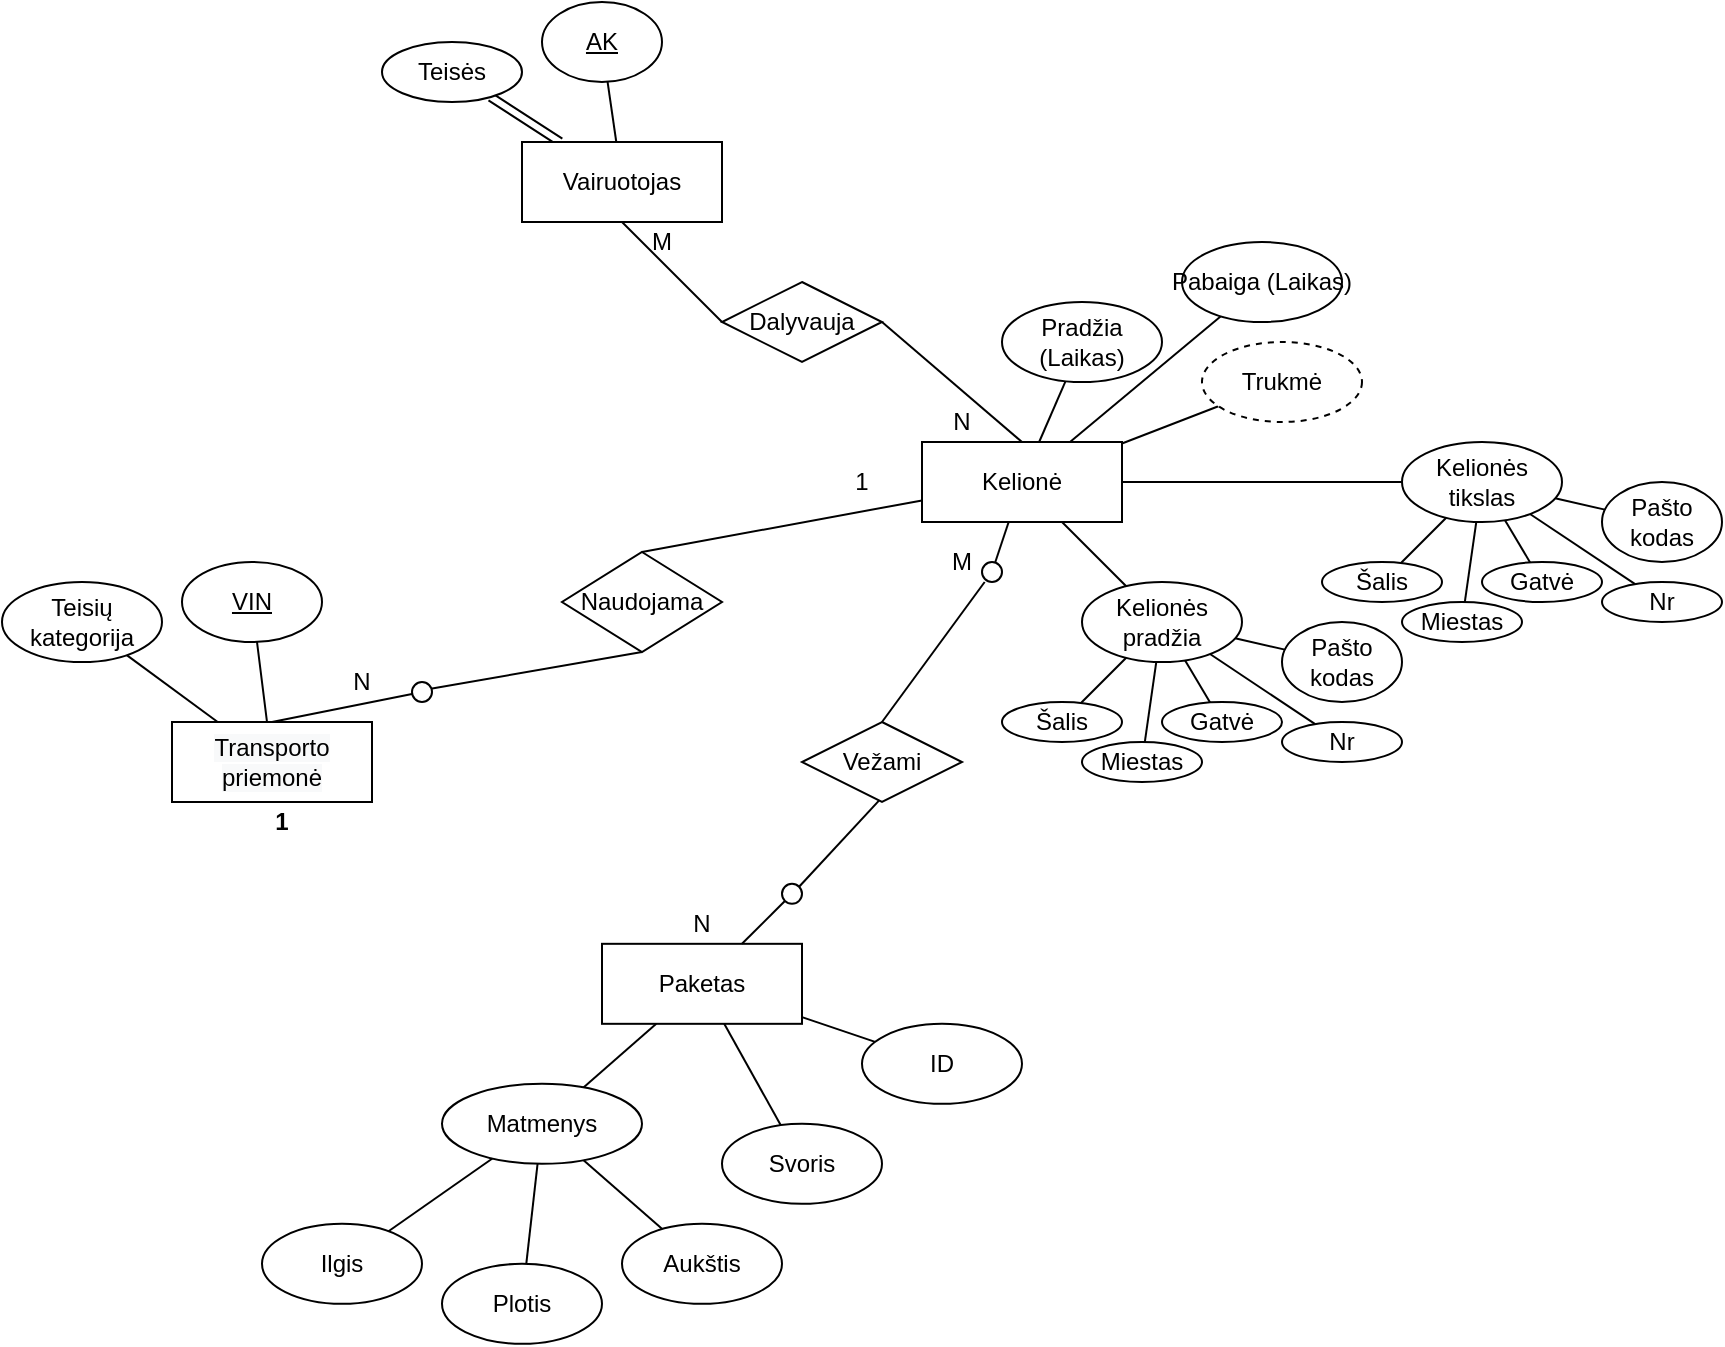 <mxfile version="20.6.0" type="github" pages="2">
  <diagram id="R2lEEEUBdFMjLlhIrx00" name="Page-1">
    <mxGraphModel dx="777" dy="520" grid="1" gridSize="10" guides="1" tooltips="1" connect="1" arrows="1" fold="1" page="1" pageScale="1" pageWidth="1200" pageHeight="1920" math="0" shadow="0" extFonts="Permanent Marker^https://fonts.googleapis.com/css?family=Permanent+Marker">
      <root>
        <mxCell id="0" />
        <mxCell id="1" parent="0" />
        <mxCell id="aPQzMLmyDvj-dfu6Mmme-4" style="shape=link;rounded=0;orthogonalLoop=1;jettySize=auto;html=1;verticalAlign=middle;fontSize=4;strokeWidth=1;" edge="1" parent="1" source="aPQzMLmyDvj-dfu6Mmme-2" target="aPQzMLmyDvj-dfu6Mmme-3">
          <mxGeometry relative="1" as="geometry">
            <mxPoint x="400" y="410" as="targetPoint" />
          </mxGeometry>
        </mxCell>
        <mxCell id="aPQzMLmyDvj-dfu6Mmme-2" value="Vairuotojas" style="rounded=0;whiteSpace=wrap;html=1;" vertex="1" parent="1">
          <mxGeometry x="430" y="450" width="100" height="40" as="geometry" />
        </mxCell>
        <mxCell id="aPQzMLmyDvj-dfu6Mmme-3" value="Teisės" style="ellipse;whiteSpace=wrap;html=1;" vertex="1" parent="1">
          <mxGeometry x="360" y="400" width="70" height="30" as="geometry" />
        </mxCell>
        <mxCell id="aPQzMLmyDvj-dfu6Mmme-5" value="Kelionė&lt;br&gt;" style="rounded=0;whiteSpace=wrap;html=1;" vertex="1" parent="1">
          <mxGeometry x="630" y="600" width="100" height="40" as="geometry" />
        </mxCell>
        <mxCell id="aPQzMLmyDvj-dfu6Mmme-9" value="N" style="shape=partialRectangle;whiteSpace=wrap;html=1;top=0;bottom=0;fillColor=none;strokeColor=none;sketch=0;noLabel=0;portConstraint=none;snapToPoint=0;" vertex="1" parent="1">
          <mxGeometry x="640" y="580" width="20" height="20" as="geometry" />
        </mxCell>
        <mxCell id="aPQzMLmyDvj-dfu6Mmme-10" value="M" style="shape=partialRectangle;whiteSpace=wrap;html=1;top=0;bottom=0;fillColor=none;strokeColor=none;sketch=0;noLabel=0;portConstraint=none;snapToPoint=0;" vertex="1" parent="1">
          <mxGeometry x="490" y="490" width="20" height="20" as="geometry" />
        </mxCell>
        <mxCell id="aPQzMLmyDvj-dfu6Mmme-14" value="" style="endArrow=none;html=1;rounded=0;exitX=0.5;exitY=0;exitDx=0;exitDy=0;startArrow=none;" edge="1" parent="1" source="aPQzMLmyDvj-dfu6Mmme-30" target="aPQzMLmyDvj-dfu6Mmme-5">
          <mxGeometry width="50" height="50" relative="1" as="geometry">
            <mxPoint x="400" y="710" as="sourcePoint" />
            <mxPoint x="495" y="730" as="targetPoint" />
          </mxGeometry>
        </mxCell>
        <mxCell id="aPQzMLmyDvj-dfu6Mmme-15" value="&lt;span style=&quot;caret-color: rgb(0, 0, 0); color: rgb(0, 0, 0); font-family: Helvetica; font-size: 12px; font-style: normal; font-variant-caps: normal; font-weight: 400; letter-spacing: normal; text-align: center; text-indent: 0px; text-transform: none; word-spacing: 0px; -webkit-text-stroke-width: 0px; background-color: rgb(248, 249, 250); text-decoration: none; float: none; display: inline !important;&quot;&gt;Transporto&lt;/span&gt;&lt;br style=&quot;caret-color: rgb(0, 0, 0); color: rgb(0, 0, 0); font-family: Helvetica; font-size: 12px; font-style: normal; font-variant-caps: normal; font-weight: 400; letter-spacing: normal; text-align: center; text-indent: 0px; text-transform: none; word-spacing: 0px; -webkit-text-stroke-width: 0px; text-decoration: none;&quot;&gt;&lt;span style=&quot;caret-color: rgb(0, 0, 0); color: rgb(0, 0, 0); font-family: Helvetica; font-size: 12px; font-style: normal; font-variant-caps: normal; font-weight: 400; letter-spacing: normal; text-align: center; text-indent: 0px; text-transform: none; word-spacing: 0px; -webkit-text-stroke-width: 0px; background-color: rgb(248, 249, 250); text-decoration: none; float: none; display: inline !important;&quot;&gt;priemonė&lt;/span&gt;" style="rounded=0;whiteSpace=wrap;html=1;" vertex="1" parent="1">
          <mxGeometry x="255" y="740" width="100" height="40" as="geometry" />
        </mxCell>
        <mxCell id="aPQzMLmyDvj-dfu6Mmme-16" value="Paketas" style="rounded=0;whiteSpace=wrap;html=1;" vertex="1" parent="1">
          <mxGeometry x="470" y="850.91" width="100" height="40" as="geometry" />
        </mxCell>
        <mxCell id="aPQzMLmyDvj-dfu6Mmme-17" value="" style="endArrow=none;html=1;rounded=0;exitX=0.5;exitY=0;exitDx=0;exitDy=0;startArrow=none;" edge="1" parent="1" source="aPQzMLmyDvj-dfu6Mmme-32" target="GtAVKq-N2oma9z9GZEcu-8">
          <mxGeometry width="50" height="50" relative="1" as="geometry">
            <mxPoint x="190" y="880" as="sourcePoint" />
            <mxPoint x="440" y="790" as="targetPoint" />
          </mxGeometry>
        </mxCell>
        <mxCell id="aPQzMLmyDvj-dfu6Mmme-18" value="N" style="shape=partialRectangle;whiteSpace=wrap;html=1;top=0;bottom=0;fillColor=none;strokeColor=none;sketch=0;noLabel=0;portConstraint=none;snapToPoint=0;" vertex="1" parent="1">
          <mxGeometry x="340" y="710" width="20" height="20" as="geometry" />
        </mxCell>
        <mxCell id="aPQzMLmyDvj-dfu6Mmme-19" value="1" style="shape=partialRectangle;whiteSpace=wrap;html=1;top=0;bottom=0;fillColor=none;strokeColor=none;sketch=0;noLabel=0;portConstraint=none;snapToPoint=0;" vertex="1" parent="1">
          <mxGeometry x="590" y="610" width="20" height="20" as="geometry" />
        </mxCell>
        <mxCell id="aPQzMLmyDvj-dfu6Mmme-20" value="1" style="shape=partialRectangle;whiteSpace=wrap;html=1;top=0;bottom=0;fillColor=none;strokeColor=none;sketch=0;noLabel=0;portConstraint=none;snapToPoint=0;fontStyle=1" vertex="1" parent="1">
          <mxGeometry x="300" y="780" width="20" height="20" as="geometry" />
        </mxCell>
        <mxCell id="aPQzMLmyDvj-dfu6Mmme-21" value="N" style="shape=partialRectangle;whiteSpace=wrap;html=1;top=0;bottom=0;fillColor=none;strokeColor=none;sketch=0;noLabel=0;portConstraint=none;snapToPoint=0;" vertex="1" parent="1">
          <mxGeometry x="510" y="830.91" width="20" height="20" as="geometry" />
        </mxCell>
        <mxCell id="aPQzMLmyDvj-dfu6Mmme-26" value="" style="edgeStyle=none;rounded=0;orthogonalLoop=1;jettySize=auto;html=1;strokeWidth=1;fontFamily=Helvetica;fontSize=4;endArrow=none;endFill=0;entryX=0.5;entryY=1;entryDx=0;entryDy=0;exitX=0;exitY=0.5;exitDx=0;exitDy=0;" edge="1" parent="1" source="aPQzMLmyDvj-dfu6Mmme-22" target="aPQzMLmyDvj-dfu6Mmme-2">
          <mxGeometry relative="1" as="geometry">
            <mxPoint x="500" y="520" as="targetPoint" />
          </mxGeometry>
        </mxCell>
        <mxCell id="aPQzMLmyDvj-dfu6Mmme-22" value="&lt;font style=&quot;font-size: 12px;&quot;&gt;Dalyvauja&lt;br&gt;&lt;/font&gt;" style="rhombus;whiteSpace=wrap;html=1;sketch=0;fontFamily=Helvetica;fontSize=4;" vertex="1" parent="1">
          <mxGeometry x="530" y="520" width="80" height="40" as="geometry" />
        </mxCell>
        <mxCell id="aPQzMLmyDvj-dfu6Mmme-29" value="" style="edgeStyle=none;rounded=0;orthogonalLoop=1;jettySize=auto;html=1;strokeWidth=1;fontFamily=Helvetica;fontSize=4;endArrow=none;endFill=0;entryX=1;entryY=0.5;entryDx=0;entryDy=0;exitX=0.5;exitY=0;exitDx=0;exitDy=0;" edge="1" parent="1" source="aPQzMLmyDvj-dfu6Mmme-5" target="aPQzMLmyDvj-dfu6Mmme-22">
          <mxGeometry relative="1" as="geometry">
            <mxPoint x="610" y="600" as="sourcePoint" />
            <mxPoint x="570" y="540" as="targetPoint" />
          </mxGeometry>
        </mxCell>
        <mxCell id="aPQzMLmyDvj-dfu6Mmme-30" value="Naudojama" style="rhombus;whiteSpace=wrap;html=1;sketch=0;fontFamily=Helvetica;fontSize=12;" vertex="1" parent="1">
          <mxGeometry x="450" y="655" width="80" height="50" as="geometry" />
        </mxCell>
        <mxCell id="aPQzMLmyDvj-dfu6Mmme-31" value="" style="endArrow=none;html=1;rounded=0;entryX=0.5;entryY=1;entryDx=0;entryDy=0;startArrow=none;exitX=0;exitY=0.5;exitDx=0;exitDy=0;exitPerimeter=0;" edge="1" parent="1" source="GtAVKq-N2oma9z9GZEcu-17" target="aPQzMLmyDvj-dfu6Mmme-30">
          <mxGeometry width="50" height="50" relative="1" as="geometry">
            <mxPoint x="410" y="720" as="sourcePoint" />
            <mxPoint x="680" y="640" as="targetPoint" />
          </mxGeometry>
        </mxCell>
        <mxCell id="aPQzMLmyDvj-dfu6Mmme-32" value="Vežami" style="rhombus;whiteSpace=wrap;html=1;sketch=0;fontFamily=Helvetica;fontSize=12;" vertex="1" parent="1">
          <mxGeometry x="570" y="740" width="80" height="40" as="geometry" />
        </mxCell>
        <mxCell id="aPQzMLmyDvj-dfu6Mmme-39" style="edgeStyle=none;rounded=0;orthogonalLoop=1;jettySize=auto;html=1;strokeWidth=1;fontFamily=Helvetica;fontSize=12;endArrow=none;endFill=0;" edge="1" parent="1" source="aPQzMLmyDvj-dfu6Mmme-38" target="aPQzMLmyDvj-dfu6Mmme-16">
          <mxGeometry relative="1" as="geometry" />
        </mxCell>
        <mxCell id="aPQzMLmyDvj-dfu6Mmme-38" value="Matmenys" style="ellipse;whiteSpace=wrap;html=1;sketch=0;fontFamily=Helvetica;fontSize=12;" vertex="1" parent="1">
          <mxGeometry x="390" y="920.91" width="100" height="40" as="geometry" />
        </mxCell>
        <mxCell id="aPQzMLmyDvj-dfu6Mmme-41" style="edgeStyle=none;rounded=0;orthogonalLoop=1;jettySize=auto;html=1;strokeWidth=1;fontFamily=Helvetica;fontSize=12;endArrow=none;endFill=0;" edge="1" parent="1" source="aPQzMLmyDvj-dfu6Mmme-40" target="aPQzMLmyDvj-dfu6Mmme-38">
          <mxGeometry relative="1" as="geometry" />
        </mxCell>
        <mxCell id="aPQzMLmyDvj-dfu6Mmme-40" value="Ilgis" style="ellipse;whiteSpace=wrap;html=1;sketch=0;fontFamily=Helvetica;fontSize=12;" vertex="1" parent="1">
          <mxGeometry x="300" y="990.91" width="80" height="40" as="geometry" />
        </mxCell>
        <mxCell id="aPQzMLmyDvj-dfu6Mmme-43" style="edgeStyle=none;rounded=0;orthogonalLoop=1;jettySize=auto;html=1;strokeWidth=1;fontFamily=Helvetica;fontSize=12;endArrow=none;endFill=0;" edge="1" parent="1" source="aPQzMLmyDvj-dfu6Mmme-42" target="aPQzMLmyDvj-dfu6Mmme-38">
          <mxGeometry relative="1" as="geometry" />
        </mxCell>
        <mxCell id="aPQzMLmyDvj-dfu6Mmme-42" value="Plotis" style="ellipse;whiteSpace=wrap;html=1;sketch=0;fontFamily=Helvetica;fontSize=12;" vertex="1" parent="1">
          <mxGeometry x="390" y="1010.91" width="80" height="40" as="geometry" />
        </mxCell>
        <mxCell id="aPQzMLmyDvj-dfu6Mmme-45" style="edgeStyle=none;rounded=0;orthogonalLoop=1;jettySize=auto;html=1;strokeWidth=1;fontFamily=Helvetica;fontSize=12;endArrow=none;endFill=0;" edge="1" parent="1" source="aPQzMLmyDvj-dfu6Mmme-44" target="aPQzMLmyDvj-dfu6Mmme-38">
          <mxGeometry relative="1" as="geometry" />
        </mxCell>
        <mxCell id="aPQzMLmyDvj-dfu6Mmme-44" value="Aukštis" style="ellipse;whiteSpace=wrap;html=1;sketch=0;fontFamily=Helvetica;fontSize=12;" vertex="1" parent="1">
          <mxGeometry x="480" y="990.91" width="80" height="40" as="geometry" />
        </mxCell>
        <mxCell id="aPQzMLmyDvj-dfu6Mmme-47" style="edgeStyle=none;rounded=0;orthogonalLoop=1;jettySize=auto;html=1;strokeWidth=1;fontFamily=Helvetica;fontSize=12;endArrow=none;endFill=0;" edge="1" parent="1" source="aPQzMLmyDvj-dfu6Mmme-46" target="aPQzMLmyDvj-dfu6Mmme-16">
          <mxGeometry relative="1" as="geometry" />
        </mxCell>
        <mxCell id="aPQzMLmyDvj-dfu6Mmme-46" value="Svoris&lt;br&gt;" style="ellipse;whiteSpace=wrap;html=1;sketch=0;fontFamily=Helvetica;fontSize=12;" vertex="1" parent="1">
          <mxGeometry x="530" y="940.91" width="80" height="40" as="geometry" />
        </mxCell>
        <mxCell id="aPQzMLmyDvj-dfu6Mmme-50" style="edgeStyle=none;rounded=0;orthogonalLoop=1;jettySize=auto;html=1;strokeWidth=1;fontFamily=Helvetica;fontSize=12;endArrow=none;endFill=0;" edge="1" parent="1" source="aPQzMLmyDvj-dfu6Mmme-49" target="aPQzMLmyDvj-dfu6Mmme-2">
          <mxGeometry relative="1" as="geometry" />
        </mxCell>
        <mxCell id="aPQzMLmyDvj-dfu6Mmme-49" value="&lt;u&gt;AK&lt;/u&gt;" style="ellipse;whiteSpace=wrap;html=1;sketch=0;fontFamily=Helvetica;fontSize=12;" vertex="1" parent="1">
          <mxGeometry x="440" y="380" width="60" height="40" as="geometry" />
        </mxCell>
        <mxCell id="aPQzMLmyDvj-dfu6Mmme-52" style="edgeStyle=none;rounded=0;orthogonalLoop=1;jettySize=auto;html=1;strokeWidth=1;fontFamily=Helvetica;fontSize=12;endArrow=none;endFill=0;" edge="1" parent="1" source="aPQzMLmyDvj-dfu6Mmme-51" target="aPQzMLmyDvj-dfu6Mmme-5">
          <mxGeometry relative="1" as="geometry">
            <mxPoint x="708.75" y="560" as="targetPoint" />
          </mxGeometry>
        </mxCell>
        <mxCell id="aPQzMLmyDvj-dfu6Mmme-51" value="Pradžia (Laikas)" style="ellipse;whiteSpace=wrap;html=1;sketch=0;fontFamily=Helvetica;fontSize=12;" vertex="1" parent="1">
          <mxGeometry x="670" y="530" width="80" height="40" as="geometry" />
        </mxCell>
        <mxCell id="JLjMeHdoQYDmSA8X0EKQ-1" style="edgeStyle=none;rounded=0;orthogonalLoop=1;jettySize=auto;html=1;strokeWidth=1;fontFamily=Helvetica;fontSize=12;fontColor=default;endArrow=none;endFill=0;startSize=26;" edge="1" parent="1" source="aPQzMLmyDvj-dfu6Mmme-53" target="aPQzMLmyDvj-dfu6Mmme-5">
          <mxGeometry relative="1" as="geometry" />
        </mxCell>
        <mxCell id="aPQzMLmyDvj-dfu6Mmme-53" value="Pabaiga&amp;nbsp;(Laikas)" style="ellipse;whiteSpace=wrap;html=1;sketch=0;fontFamily=Helvetica;fontSize=12;" vertex="1" parent="1">
          <mxGeometry x="760" y="500" width="80" height="40" as="geometry" />
        </mxCell>
        <mxCell id="JLjMeHdoQYDmSA8X0EKQ-2" value="" style="edgeStyle=none;rounded=0;orthogonalLoop=1;jettySize=auto;html=1;strokeWidth=1;fontFamily=Helvetica;fontSize=12;fontColor=default;endArrow=none;endFill=0;startSize=26;" edge="1" parent="1" source="aPQzMLmyDvj-dfu6Mmme-55" target="aPQzMLmyDvj-dfu6Mmme-5">
          <mxGeometry relative="1" as="geometry" />
        </mxCell>
        <mxCell id="aPQzMLmyDvj-dfu6Mmme-55" value="Trukmė" style="ellipse;whiteSpace=wrap;html=1;sketch=0;fontFamily=Helvetica;fontSize=12;dashed=1;" vertex="1" parent="1">
          <mxGeometry x="770" y="550" width="80" height="40" as="geometry" />
        </mxCell>
        <mxCell id="aPQzMLmyDvj-dfu6Mmme-58" style="edgeStyle=none;rounded=0;orthogonalLoop=1;jettySize=auto;html=1;strokeWidth=1;fontFamily=Helvetica;fontSize=12;endArrow=none;endFill=0;" edge="1" parent="1" source="aPQzMLmyDvj-dfu6Mmme-59" target="aPQzMLmyDvj-dfu6Mmme-5">
          <mxGeometry relative="1" as="geometry">
            <mxPoint x="710" y="733.33" as="targetPoint" />
          </mxGeometry>
        </mxCell>
        <mxCell id="aPQzMLmyDvj-dfu6Mmme-59" value="Kelionės tikslas" style="ellipse;whiteSpace=wrap;html=1;sketch=0;fontFamily=Helvetica;fontSize=12;" vertex="1" parent="1">
          <mxGeometry x="870" y="600" width="80" height="40" as="geometry" />
        </mxCell>
        <mxCell id="aPQzMLmyDvj-dfu6Mmme-63" style="edgeStyle=none;rounded=0;orthogonalLoop=1;jettySize=auto;html=1;strokeWidth=1;fontFamily=Helvetica;fontSize=12;endArrow=none;endFill=0;" edge="1" parent="1" source="aPQzMLmyDvj-dfu6Mmme-62" target="aPQzMLmyDvj-dfu6Mmme-59">
          <mxGeometry relative="1" as="geometry" />
        </mxCell>
        <mxCell id="aPQzMLmyDvj-dfu6Mmme-62" value="Šalis" style="ellipse;whiteSpace=wrap;html=1;sketch=0;fontFamily=Helvetica;fontSize=12;" vertex="1" parent="1">
          <mxGeometry x="830" y="660" width="60" height="20" as="geometry" />
        </mxCell>
        <mxCell id="aPQzMLmyDvj-dfu6Mmme-67" style="edgeStyle=none;rounded=0;orthogonalLoop=1;jettySize=auto;html=1;strokeWidth=1;fontFamily=Helvetica;fontSize=12;endArrow=none;endFill=0;" edge="1" parent="1" source="aPQzMLmyDvj-dfu6Mmme-64" target="aPQzMLmyDvj-dfu6Mmme-59">
          <mxGeometry relative="1" as="geometry" />
        </mxCell>
        <mxCell id="aPQzMLmyDvj-dfu6Mmme-64" value="Miestas" style="ellipse;whiteSpace=wrap;html=1;sketch=0;fontFamily=Helvetica;fontSize=12;" vertex="1" parent="1">
          <mxGeometry x="870" y="680" width="60" height="20" as="geometry" />
        </mxCell>
        <mxCell id="aPQzMLmyDvj-dfu6Mmme-69" style="edgeStyle=none;rounded=0;orthogonalLoop=1;jettySize=auto;html=1;strokeWidth=1;fontFamily=Helvetica;fontSize=12;endArrow=none;endFill=0;" edge="1" parent="1" source="aPQzMLmyDvj-dfu6Mmme-65" target="aPQzMLmyDvj-dfu6Mmme-59">
          <mxGeometry relative="1" as="geometry" />
        </mxCell>
        <mxCell id="aPQzMLmyDvj-dfu6Mmme-65" value="Gatvė" style="ellipse;whiteSpace=wrap;html=1;sketch=0;fontFamily=Helvetica;fontSize=12;" vertex="1" parent="1">
          <mxGeometry x="910" y="660" width="60" height="20" as="geometry" />
        </mxCell>
        <mxCell id="aPQzMLmyDvj-dfu6Mmme-71" style="edgeStyle=none;rounded=0;orthogonalLoop=1;jettySize=auto;html=1;strokeWidth=1;fontFamily=Helvetica;fontSize=12;endArrow=none;endFill=0;" edge="1" parent="1" source="aPQzMLmyDvj-dfu6Mmme-66" target="aPQzMLmyDvj-dfu6Mmme-59">
          <mxGeometry relative="1" as="geometry" />
        </mxCell>
        <mxCell id="aPQzMLmyDvj-dfu6Mmme-66" value="Pašto kodas" style="ellipse;whiteSpace=wrap;html=1;sketch=0;fontFamily=Helvetica;fontSize=12;" vertex="1" parent="1">
          <mxGeometry x="970" y="620" width="60" height="40" as="geometry" />
        </mxCell>
        <mxCell id="aPQzMLmyDvj-dfu6Mmme-70" style="edgeStyle=none;rounded=0;orthogonalLoop=1;jettySize=auto;html=1;strokeWidth=1;fontFamily=Helvetica;fontSize=12;endArrow=none;endFill=0;" edge="1" parent="1" source="aPQzMLmyDvj-dfu6Mmme-68" target="aPQzMLmyDvj-dfu6Mmme-59">
          <mxGeometry relative="1" as="geometry" />
        </mxCell>
        <mxCell id="aPQzMLmyDvj-dfu6Mmme-68" value="Nr" style="ellipse;whiteSpace=wrap;html=1;sketch=0;fontFamily=Helvetica;fontSize=12;" vertex="1" parent="1">
          <mxGeometry x="970" y="670" width="60" height="20" as="geometry" />
        </mxCell>
        <mxCell id="aPQzMLmyDvj-dfu6Mmme-83" style="edgeStyle=none;rounded=0;orthogonalLoop=1;jettySize=auto;html=1;strokeWidth=1;fontFamily=Helvetica;fontSize=12;endArrow=none;endFill=0;" edge="1" parent="1" source="aPQzMLmyDvj-dfu6Mmme-72" target="aPQzMLmyDvj-dfu6Mmme-5">
          <mxGeometry relative="1" as="geometry" />
        </mxCell>
        <mxCell id="aPQzMLmyDvj-dfu6Mmme-72" value="Kelionės pradžia" style="ellipse;whiteSpace=wrap;html=1;sketch=0;fontFamily=Helvetica;fontSize=12;" vertex="1" parent="1">
          <mxGeometry x="710" y="670" width="80" height="40" as="geometry" />
        </mxCell>
        <mxCell id="aPQzMLmyDvj-dfu6Mmme-73" style="edgeStyle=none;rounded=0;orthogonalLoop=1;jettySize=auto;html=1;strokeWidth=1;fontFamily=Helvetica;fontSize=12;endArrow=none;endFill=0;" edge="1" parent="1" source="aPQzMLmyDvj-dfu6Mmme-74" target="aPQzMLmyDvj-dfu6Mmme-72">
          <mxGeometry relative="1" as="geometry" />
        </mxCell>
        <mxCell id="aPQzMLmyDvj-dfu6Mmme-74" value="Šalis" style="ellipse;whiteSpace=wrap;html=1;sketch=0;fontFamily=Helvetica;fontSize=12;" vertex="1" parent="1">
          <mxGeometry x="670" y="730" width="60" height="20" as="geometry" />
        </mxCell>
        <mxCell id="aPQzMLmyDvj-dfu6Mmme-75" style="edgeStyle=none;rounded=0;orthogonalLoop=1;jettySize=auto;html=1;strokeWidth=1;fontFamily=Helvetica;fontSize=12;endArrow=none;endFill=0;" edge="1" parent="1" source="aPQzMLmyDvj-dfu6Mmme-76" target="aPQzMLmyDvj-dfu6Mmme-72">
          <mxGeometry relative="1" as="geometry" />
        </mxCell>
        <mxCell id="aPQzMLmyDvj-dfu6Mmme-76" value="Miestas" style="ellipse;whiteSpace=wrap;html=1;sketch=0;fontFamily=Helvetica;fontSize=12;" vertex="1" parent="1">
          <mxGeometry x="710" y="750" width="60" height="20" as="geometry" />
        </mxCell>
        <mxCell id="aPQzMLmyDvj-dfu6Mmme-77" style="edgeStyle=none;rounded=0;orthogonalLoop=1;jettySize=auto;html=1;strokeWidth=1;fontFamily=Helvetica;fontSize=12;endArrow=none;endFill=0;" edge="1" parent="1" source="aPQzMLmyDvj-dfu6Mmme-78" target="aPQzMLmyDvj-dfu6Mmme-72">
          <mxGeometry relative="1" as="geometry" />
        </mxCell>
        <mxCell id="aPQzMLmyDvj-dfu6Mmme-78" value="Gatvė" style="ellipse;whiteSpace=wrap;html=1;sketch=0;fontFamily=Helvetica;fontSize=12;" vertex="1" parent="1">
          <mxGeometry x="750" y="730" width="60" height="20" as="geometry" />
        </mxCell>
        <mxCell id="aPQzMLmyDvj-dfu6Mmme-79" style="edgeStyle=none;rounded=0;orthogonalLoop=1;jettySize=auto;html=1;strokeWidth=1;fontFamily=Helvetica;fontSize=12;endArrow=none;endFill=0;" edge="1" parent="1" source="aPQzMLmyDvj-dfu6Mmme-80" target="aPQzMLmyDvj-dfu6Mmme-72">
          <mxGeometry relative="1" as="geometry" />
        </mxCell>
        <mxCell id="aPQzMLmyDvj-dfu6Mmme-80" value="Pašto kodas" style="ellipse;whiteSpace=wrap;html=1;sketch=0;fontFamily=Helvetica;fontSize=12;" vertex="1" parent="1">
          <mxGeometry x="810" y="690" width="60" height="40" as="geometry" />
        </mxCell>
        <mxCell id="aPQzMLmyDvj-dfu6Mmme-81" style="edgeStyle=none;rounded=0;orthogonalLoop=1;jettySize=auto;html=1;strokeWidth=1;fontFamily=Helvetica;fontSize=12;endArrow=none;endFill=0;" edge="1" parent="1" source="aPQzMLmyDvj-dfu6Mmme-82" target="aPQzMLmyDvj-dfu6Mmme-72">
          <mxGeometry relative="1" as="geometry" />
        </mxCell>
        <mxCell id="aPQzMLmyDvj-dfu6Mmme-82" value="Nr" style="ellipse;whiteSpace=wrap;html=1;sketch=0;fontFamily=Helvetica;fontSize=12;" vertex="1" parent="1">
          <mxGeometry x="810" y="740" width="60" height="20" as="geometry" />
        </mxCell>
        <mxCell id="aPQzMLmyDvj-dfu6Mmme-85" style="edgeStyle=none;rounded=0;orthogonalLoop=1;jettySize=auto;html=1;strokeWidth=1;fontFamily=Helvetica;fontSize=12;endArrow=none;endFill=0;" edge="1" parent="1" source="aPQzMLmyDvj-dfu6Mmme-84" target="aPQzMLmyDvj-dfu6Mmme-15">
          <mxGeometry relative="1" as="geometry" />
        </mxCell>
        <mxCell id="aPQzMLmyDvj-dfu6Mmme-84" value="&lt;u&gt;VIN&lt;/u&gt;" style="ellipse;whiteSpace=wrap;html=1;sketch=0;fontFamily=Helvetica;fontSize=12;" vertex="1" parent="1">
          <mxGeometry x="260" y="660" width="70" height="40" as="geometry" />
        </mxCell>
        <mxCell id="aPQzMLmyDvj-dfu6Mmme-87" style="edgeStyle=none;rounded=0;orthogonalLoop=1;jettySize=auto;html=1;strokeWidth=1;fontFamily=Helvetica;fontSize=12;endArrow=none;endFill=0;" edge="1" parent="1" source="aPQzMLmyDvj-dfu6Mmme-86" target="aPQzMLmyDvj-dfu6Mmme-15">
          <mxGeometry relative="1" as="geometry" />
        </mxCell>
        <mxCell id="aPQzMLmyDvj-dfu6Mmme-86" value="Teisių kategorija" style="ellipse;whiteSpace=wrap;html=1;sketch=0;fontFamily=Helvetica;fontSize=12;" vertex="1" parent="1">
          <mxGeometry x="170" y="670" width="80" height="40" as="geometry" />
        </mxCell>
        <mxCell id="jhbgJikt519o8f0EDvac-2" style="edgeStyle=none;rounded=0;orthogonalLoop=1;jettySize=auto;html=1;strokeWidth=1;fontFamily=Helvetica;fontSize=12;fontColor=default;endArrow=none;endFill=0;startSize=26;" edge="1" parent="1" source="jhbgJikt519o8f0EDvac-1" target="aPQzMLmyDvj-dfu6Mmme-16">
          <mxGeometry relative="1" as="geometry" />
        </mxCell>
        <mxCell id="jhbgJikt519o8f0EDvac-1" value="ID" style="ellipse;whiteSpace=wrap;html=1;sketch=0;fontFamily=Helvetica;fontSize=12;" vertex="1" parent="1">
          <mxGeometry x="600" y="890.91" width="80" height="40" as="geometry" />
        </mxCell>
        <mxCell id="JLjMeHdoQYDmSA8X0EKQ-5" style="edgeStyle=none;rounded=0;orthogonalLoop=1;jettySize=auto;html=1;strokeWidth=1;fontFamily=Helvetica;fontSize=12;fontColor=default;endArrow=none;endFill=0;startSize=26;" edge="1" parent="1" source="GtAVKq-N2oma9z9GZEcu-8" target="aPQzMLmyDvj-dfu6Mmme-5">
          <mxGeometry relative="1" as="geometry" />
        </mxCell>
        <mxCell id="GtAVKq-N2oma9z9GZEcu-8" value="" style="verticalLabelPosition=bottom;verticalAlign=top;html=1;shape=mxgraph.flowchart.on-page_reference;sketch=0;fontFamily=Helvetica;fontSize=12;startSize=26;" vertex="1" parent="1">
          <mxGeometry x="660" y="660" width="10" height="10" as="geometry" />
        </mxCell>
        <mxCell id="GtAVKq-N2oma9z9GZEcu-17" value="" style="verticalLabelPosition=bottom;verticalAlign=top;html=1;shape=mxgraph.flowchart.on-page_reference;sketch=0;fontFamily=Helvetica;fontSize=12;startSize=26;" vertex="1" parent="1">
          <mxGeometry x="375" y="720" width="10" height="10" as="geometry" />
        </mxCell>
        <mxCell id="GtAVKq-N2oma9z9GZEcu-23" value="" style="endArrow=none;html=1;rounded=0;exitX=0.5;exitY=0;exitDx=0;exitDy=0;" edge="1" parent="1" source="aPQzMLmyDvj-dfu6Mmme-15" target="GtAVKq-N2oma9z9GZEcu-17">
          <mxGeometry width="50" height="50" relative="1" as="geometry">
            <mxPoint x="305" y="740" as="sourcePoint" />
            <mxPoint x="490" y="705" as="targetPoint" />
          </mxGeometry>
        </mxCell>
        <mxCell id="GtAVKq-N2oma9z9GZEcu-31" value="" style="endArrow=none;html=1;rounded=0;startArrow=none;entryX=0.145;entryY=0.855;entryDx=0;entryDy=0;entryPerimeter=0;" edge="1" parent="1" target="bChd--pKM-S29ijwxsC3-2" source="aPQzMLmyDvj-dfu6Mmme-16">
          <mxGeometry width="50" height="50" relative="1" as="geometry">
            <mxPoint x="470" y="850.91" as="sourcePoint" />
            <mxPoint x="560" y="810" as="targetPoint" />
          </mxGeometry>
        </mxCell>
        <mxCell id="GtAVKq-N2oma9z9GZEcu-32" style="rounded=0;orthogonalLoop=1;jettySize=auto;html=1;strokeWidth=1;fontFamily=Helvetica;fontSize=12;fontColor=default;endArrow=none;endFill=0;startSize=26;entryX=0.481;entryY=0.983;entryDx=0;entryDy=0;entryPerimeter=0;exitX=0.855;exitY=0.145;exitDx=0;exitDy=0;exitPerimeter=0;" edge="1" parent="1" source="bChd--pKM-S29ijwxsC3-2" target="aPQzMLmyDvj-dfu6Mmme-32">
          <mxGeometry relative="1" as="geometry">
            <mxPoint x="579.692" y="810" as="sourcePoint" />
            <mxPoint x="445.0" y="789.444" as="targetPoint" />
          </mxGeometry>
        </mxCell>
        <mxCell id="JLjMeHdoQYDmSA8X0EKQ-15" value="M" style="shape=partialRectangle;whiteSpace=wrap;html=1;top=0;bottom=0;fillColor=none;strokeColor=none;sketch=0;noLabel=0;portConstraint=none;snapToPoint=0;" vertex="1" parent="1">
          <mxGeometry x="640" y="650" width="20" height="20" as="geometry" />
        </mxCell>
        <mxCell id="bChd--pKM-S29ijwxsC3-2" value="" style="verticalLabelPosition=bottom;verticalAlign=top;html=1;shape=mxgraph.flowchart.on-page_reference;sketch=0;fontFamily=Helvetica;fontSize=12;startSize=26;" vertex="1" parent="1">
          <mxGeometry x="560" y="820.91" width="10" height="10" as="geometry" />
        </mxCell>
      </root>
    </mxGraphModel>
  </diagram>
  <diagram id="QKZFH20ECsJHrkERK1vD" name="Page-2">
    <mxGraphModel dx="777" dy="520" grid="1" gridSize="10" guides="1" tooltips="1" connect="1" arrows="1" fold="1" page="1" pageScale="1" pageWidth="1200" pageHeight="1920" math="0" shadow="0">
      <root>
        <mxCell id="0" />
        <mxCell id="1" parent="0" />
        <mxCell id="X-1wqhvVM4SXTp3cHmlj-9" value="Paketas" style="swimlane;fontStyle=0;childLayout=stackLayout;horizontal=1;startSize=26;horizontalStack=0;resizeParent=1;resizeParentMax=0;resizeLast=0;collapsible=1;marginBottom=0;html=1;sketch=0;fontFamily=Helvetica;fontSize=12;fillColor=#eeeeee;strokeColor=#36393d;" vertex="1" parent="1">
          <mxGeometry x="80" y="160" width="140" height="156" as="geometry">
            <mxRectangle x="120" y="160" width="80" height="30" as="alternateBounds" />
          </mxGeometry>
        </mxCell>
        <mxCell id="X-1wqhvVM4SXTp3cHmlj-10" value="&lt;u&gt;ID&lt;/u&gt;" style="text;align=left;verticalAlign=top;spacingLeft=4;spacingRight=4;overflow=hidden;rotatable=0;points=[[0,0.5],[1,0.5]];portConstraint=eastwest;whiteSpace=wrap;html=1;sketch=0;fontFamily=Helvetica;fontSize=12;fillColor=default;" vertex="1" parent="X-1wqhvVM4SXTp3cHmlj-9">
          <mxGeometry y="26" width="140" height="26" as="geometry" />
        </mxCell>
        <mxCell id="X-1wqhvVM4SXTp3cHmlj-11" value="Svoris&lt;br&gt;" style="text;align=left;verticalAlign=top;spacingLeft=4;spacingRight=4;overflow=hidden;rotatable=0;points=[[0,0.5],[1,0.5]];portConstraint=eastwest;whiteSpace=wrap;html=1;sketch=0;fontFamily=Helvetica;fontSize=12;fillColor=default;" vertex="1" parent="X-1wqhvVM4SXTp3cHmlj-9">
          <mxGeometry y="52" width="140" height="26" as="geometry" />
        </mxCell>
        <mxCell id="X-1wqhvVM4SXTp3cHmlj-12" value="Plotis&lt;br&gt;" style="text;strokeColor=none;fillColor=default;align=left;verticalAlign=top;spacingLeft=4;spacingRight=4;overflow=hidden;rotatable=0;points=[[0,0.5],[1,0.5]];portConstraint=eastwest;whiteSpace=wrap;html=1;sketch=0;fontFamily=Helvetica;fontSize=12;" vertex="1" parent="X-1wqhvVM4SXTp3cHmlj-9">
          <mxGeometry y="78" width="140" height="26" as="geometry" />
        </mxCell>
        <mxCell id="N5-YpkT5xUds_UiDgJlk-2" value="Ilgis" style="text;strokeColor=none;fillColor=default;align=left;verticalAlign=top;spacingLeft=4;spacingRight=4;overflow=hidden;rotatable=0;points=[[0,0.5],[1,0.5]];portConstraint=eastwest;whiteSpace=wrap;html=1;sketch=0;fontFamily=Helvetica;fontSize=12;" vertex="1" parent="X-1wqhvVM4SXTp3cHmlj-9">
          <mxGeometry y="104" width="140" height="26" as="geometry" />
        </mxCell>
        <mxCell id="N5-YpkT5xUds_UiDgJlk-1" value="Aukštis" style="text;strokeColor=none;fillColor=default;align=left;verticalAlign=top;spacingLeft=4;spacingRight=4;overflow=hidden;rotatable=0;points=[[0,0.5],[1,0.5]];portConstraint=eastwest;whiteSpace=wrap;html=1;sketch=0;fontFamily=Helvetica;fontSize=12;" vertex="1" parent="X-1wqhvVM4SXTp3cHmlj-9">
          <mxGeometry y="130" width="140" height="26" as="geometry" />
        </mxCell>
        <mxCell id="N5-YpkT5xUds_UiDgJlk-3" value="Kelionė" style="swimlane;fontStyle=0;childLayout=stackLayout;horizontal=1;startSize=26;horizontalStack=0;resizeParent=1;resizeParentMax=0;resizeLast=0;collapsible=1;marginBottom=0;html=1;sketch=0;fontFamily=Helvetica;fontSize=12;fillColor=#eeeeee;strokeColor=#36393d;" vertex="1" parent="1">
          <mxGeometry x="450" y="160" width="140" height="364" as="geometry">
            <mxRectangle x="120" y="160" width="80" height="30" as="alternateBounds" />
          </mxGeometry>
        </mxCell>
        <mxCell id="N5-YpkT5xUds_UiDgJlk-4" value="&lt;u&gt;ID&lt;/u&gt;" style="text;align=left;verticalAlign=top;spacingLeft=4;spacingRight=4;overflow=hidden;rotatable=0;points=[[0,0.5],[1,0.5]];portConstraint=eastwest;whiteSpace=wrap;html=1;sketch=0;fontFamily=Helvetica;fontSize=12;fillColor=default;" vertex="1" parent="N5-YpkT5xUds_UiDgJlk-3">
          <mxGeometry y="26" width="140" height="26" as="geometry" />
        </mxCell>
        <mxCell id="N5-YpkT5xUds_UiDgJlk-5" value="Pradžia (Laikas)" style="text;align=left;verticalAlign=top;spacingLeft=4;spacingRight=4;overflow=hidden;rotatable=0;points=[[0,0.5],[1,0.5]];portConstraint=eastwest;whiteSpace=wrap;html=1;sketch=0;fontFamily=Helvetica;fontSize=12;fillColor=default;" vertex="1" parent="N5-YpkT5xUds_UiDgJlk-3">
          <mxGeometry y="52" width="140" height="26" as="geometry" />
        </mxCell>
        <mxCell id="N5-YpkT5xUds_UiDgJlk-6" value="Pabaiga (Laikas)" style="text;strokeColor=none;fillColor=default;align=left;verticalAlign=top;spacingLeft=4;spacingRight=4;overflow=hidden;rotatable=0;points=[[0,0.5],[1,0.5]];portConstraint=eastwest;whiteSpace=wrap;html=1;sketch=0;fontFamily=Helvetica;fontSize=12;" vertex="1" parent="N5-YpkT5xUds_UiDgJlk-3">
          <mxGeometry y="78" width="140" height="26" as="geometry" />
        </mxCell>
        <mxCell id="N5-YpkT5xUds_UiDgJlk-7" value="Pradinė šalis" style="text;strokeColor=none;fillColor=default;align=left;verticalAlign=top;spacingLeft=4;spacingRight=4;overflow=hidden;rotatable=0;points=[[0,0.5],[1,0.5]];portConstraint=eastwest;whiteSpace=wrap;html=1;sketch=0;fontFamily=Helvetica;fontSize=12;" vertex="1" parent="N5-YpkT5xUds_UiDgJlk-3">
          <mxGeometry y="104" width="140" height="26" as="geometry" />
        </mxCell>
        <mxCell id="bE3mNvPjFWBrX6EYnNhU-1" value="Pradinis miestas" style="text;strokeColor=none;fillColor=default;align=left;verticalAlign=top;spacingLeft=4;spacingRight=4;overflow=hidden;rotatable=0;points=[[0,0.5],[1,0.5]];portConstraint=eastwest;whiteSpace=wrap;html=1;sketch=0;fontFamily=Helvetica;fontSize=12;" vertex="1" parent="N5-YpkT5xUds_UiDgJlk-3">
          <mxGeometry y="130" width="140" height="26" as="geometry" />
        </mxCell>
        <mxCell id="bE3mNvPjFWBrX6EYnNhU-2" value="Pradinė gatvė" style="text;strokeColor=none;fillColor=default;align=left;verticalAlign=top;spacingLeft=4;spacingRight=4;overflow=hidden;rotatable=0;points=[[0,0.5],[1,0.5]];portConstraint=eastwest;whiteSpace=wrap;html=1;sketch=0;fontFamily=Helvetica;fontSize=12;" vertex="1" parent="N5-YpkT5xUds_UiDgJlk-3">
          <mxGeometry y="156" width="140" height="26" as="geometry" />
        </mxCell>
        <mxCell id="bE3mNvPjFWBrX6EYnNhU-3" value="Pradinis namo nr." style="text;strokeColor=none;fillColor=default;align=left;verticalAlign=top;spacingLeft=4;spacingRight=4;overflow=hidden;rotatable=0;points=[[0,0.5],[1,0.5]];portConstraint=eastwest;whiteSpace=wrap;html=1;sketch=0;fontFamily=Helvetica;fontSize=12;" vertex="1" parent="N5-YpkT5xUds_UiDgJlk-3">
          <mxGeometry y="182" width="140" height="26" as="geometry" />
        </mxCell>
        <mxCell id="bE3mNvPjFWBrX6EYnNhU-4" value="&lt;span style=&quot;caret-color: rgb(0, 0, 0); color: rgb(0, 0, 0); font-family: Helvetica; font-size: 12px; font-style: normal; font-variant-caps: normal; font-weight: 400; letter-spacing: normal; text-align: left; text-indent: 0px; text-transform: none; word-spacing: 0px; -webkit-text-stroke-width: 0px; background-color: rgb(248, 249, 250); text-decoration: none; float: none; display: inline !important;&quot;&gt;Pradinis pašto kodas&lt;/span&gt;" style="text;strokeColor=none;fillColor=default;align=left;verticalAlign=top;spacingLeft=4;spacingRight=4;overflow=hidden;rotatable=0;points=[[0,0.5],[1,0.5]];portConstraint=eastwest;whiteSpace=wrap;html=1;sketch=0;fontFamily=Helvetica;fontSize=12;" vertex="1" parent="N5-YpkT5xUds_UiDgJlk-3">
          <mxGeometry y="208" width="140" height="26" as="geometry" />
        </mxCell>
        <mxCell id="N5-YpkT5xUds_UiDgJlk-8" value="Tikslo šalis" style="text;strokeColor=none;fillColor=default;align=left;verticalAlign=top;spacingLeft=4;spacingRight=4;overflow=hidden;rotatable=0;points=[[0,0.5],[1,0.5]];portConstraint=eastwest;whiteSpace=wrap;html=1;sketch=0;fontFamily=Helvetica;fontSize=12;" vertex="1" parent="N5-YpkT5xUds_UiDgJlk-3">
          <mxGeometry y="234" width="140" height="26" as="geometry" />
        </mxCell>
        <mxCell id="m6zn-7gD3LpvlpfdTYDm-1" value="Tikslo miestas" style="text;strokeColor=none;fillColor=default;align=left;verticalAlign=top;spacingLeft=4;spacingRight=4;overflow=hidden;rotatable=0;points=[[0,0.5],[1,0.5]];portConstraint=eastwest;whiteSpace=wrap;html=1;sketch=0;fontFamily=Helvetica;fontSize=12;" vertex="1" parent="N5-YpkT5xUds_UiDgJlk-3">
          <mxGeometry y="260" width="140" height="26" as="geometry" />
        </mxCell>
        <mxCell id="m6zn-7gD3LpvlpfdTYDm-4" value="Tikslo gatvė" style="text;strokeColor=none;fillColor=default;align=left;verticalAlign=top;spacingLeft=4;spacingRight=4;overflow=hidden;rotatable=0;points=[[0,0.5],[1,0.5]];portConstraint=eastwest;whiteSpace=wrap;html=1;sketch=0;fontFamily=Helvetica;fontSize=12;" vertex="1" parent="N5-YpkT5xUds_UiDgJlk-3">
          <mxGeometry y="286" width="140" height="26" as="geometry" />
        </mxCell>
        <mxCell id="m6zn-7gD3LpvlpfdTYDm-3" value="Tikslo name nr." style="text;strokeColor=none;fillColor=default;align=left;verticalAlign=top;spacingLeft=4;spacingRight=4;overflow=hidden;rotatable=0;points=[[0,0.5],[1,0.5]];portConstraint=eastwest;whiteSpace=wrap;html=1;sketch=0;fontFamily=Helvetica;fontSize=12;" vertex="1" parent="N5-YpkT5xUds_UiDgJlk-3">
          <mxGeometry y="312" width="140" height="26" as="geometry" />
        </mxCell>
        <mxCell id="m6zn-7gD3LpvlpfdTYDm-2" value="Tikslo pašto kodas" style="text;strokeColor=none;fillColor=default;align=left;verticalAlign=top;spacingLeft=4;spacingRight=4;overflow=hidden;rotatable=0;points=[[0,0.5],[1,0.5]];portConstraint=eastwest;whiteSpace=wrap;html=1;sketch=0;fontFamily=Helvetica;fontSize=12;" vertex="1" parent="N5-YpkT5xUds_UiDgJlk-3">
          <mxGeometry y="338" width="140" height="26" as="geometry" />
        </mxCell>
        <mxCell id="N5-YpkT5xUds_UiDgJlk-9" value="Vairuotojas" style="swimlane;fontStyle=0;childLayout=stackLayout;horizontal=1;startSize=26;horizontalStack=0;resizeParent=1;resizeParentMax=0;resizeLast=0;collapsible=1;marginBottom=0;html=1;sketch=0;fontFamily=Helvetica;fontSize=12;fillColor=#eeeeee;strokeColor=#36393d;" vertex="1" parent="1">
          <mxGeometry x="800" y="240" width="140" height="52" as="geometry">
            <mxRectangle x="120" y="160" width="80" height="30" as="alternateBounds" />
          </mxGeometry>
        </mxCell>
        <mxCell id="N5-YpkT5xUds_UiDgJlk-10" value="&lt;u&gt;AK&lt;/u&gt;" style="text;align=left;verticalAlign=top;spacingLeft=4;spacingRight=4;overflow=hidden;rotatable=0;points=[[0,0.5],[1,0.5]];portConstraint=eastwest;whiteSpace=wrap;html=1;sketch=0;fontFamily=Helvetica;fontSize=12;fillColor=default;" vertex="1" parent="N5-YpkT5xUds_UiDgJlk-9">
          <mxGeometry y="26" width="140" height="26" as="geometry" />
        </mxCell>
        <mxCell id="N5-YpkT5xUds_UiDgJlk-15" value="Transporto priemonė" style="swimlane;fontStyle=0;childLayout=stackLayout;horizontal=1;startSize=26;horizontalStack=0;resizeParent=1;resizeParentMax=0;resizeLast=0;collapsible=1;marginBottom=0;html=1;sketch=0;fontFamily=Helvetica;fontSize=12;fillColor=#eeeeee;strokeColor=#36393d;" vertex="1" parent="1">
          <mxGeometry x="270" y="160" width="140" height="104" as="geometry">
            <mxRectangle x="120" y="160" width="80" height="30" as="alternateBounds" />
          </mxGeometry>
        </mxCell>
        <mxCell id="N5-YpkT5xUds_UiDgJlk-16" value="&lt;u&gt;VIN&lt;/u&gt;" style="text;align=left;verticalAlign=top;spacingLeft=4;spacingRight=4;overflow=hidden;rotatable=0;points=[[0,0.5],[1,0.5]];portConstraint=eastwest;whiteSpace=wrap;html=1;sketch=0;fontFamily=Helvetica;fontSize=12;fillColor=default;" vertex="1" parent="N5-YpkT5xUds_UiDgJlk-15">
          <mxGeometry y="26" width="140" height="26" as="geometry" />
        </mxCell>
        <mxCell id="N5-YpkT5xUds_UiDgJlk-17" value="Teisių kategorija" style="text;align=left;verticalAlign=top;spacingLeft=4;spacingRight=4;overflow=hidden;rotatable=0;points=[[0,0.5],[1,0.5]];portConstraint=eastwest;whiteSpace=wrap;html=1;sketch=0;fontFamily=Helvetica;fontSize=12;fillColor=default;" vertex="1" parent="N5-YpkT5xUds_UiDgJlk-15">
          <mxGeometry y="52" width="140" height="26" as="geometry" />
        </mxCell>
        <mxCell id="N5-YpkT5xUds_UiDgJlk-33" value="Kelionė" style="text;align=left;verticalAlign=top;spacingLeft=4;spacingRight=4;overflow=hidden;rotatable=0;points=[[0,0.5],[1,0.5]];portConstraint=eastwest;whiteSpace=wrap;html=1;sketch=0;fontFamily=Helvetica;fontSize=12;fillColor=default;" vertex="1" parent="N5-YpkT5xUds_UiDgJlk-15">
          <mxGeometry y="78" width="140" height="26" as="geometry" />
        </mxCell>
        <mxCell id="N5-YpkT5xUds_UiDgJlk-21" value="Teisės" style="swimlane;fontStyle=0;childLayout=stackLayout;horizontal=1;startSize=26;horizontalStack=0;resizeParent=1;resizeParentMax=0;resizeLast=0;collapsible=1;marginBottom=0;html=1;sketch=0;fontFamily=Helvetica;fontSize=12;fillColor=#eeeeee;strokeColor=#36393d;" vertex="1" parent="1">
          <mxGeometry x="630" y="280" width="140" height="78" as="geometry">
            <mxRectangle x="120" y="160" width="80" height="30" as="alternateBounds" />
          </mxGeometry>
        </mxCell>
        <mxCell id="N5-YpkT5xUds_UiDgJlk-22" value="&lt;u&gt;Vairuotojas&lt;/u&gt;" style="text;align=left;verticalAlign=top;spacingLeft=4;spacingRight=4;overflow=hidden;rotatable=0;points=[[0,0.5],[1,0.5]];portConstraint=eastwest;whiteSpace=wrap;html=1;sketch=0;fontFamily=Helvetica;fontSize=12;fillColor=default;" vertex="1" parent="N5-YpkT5xUds_UiDgJlk-21">
          <mxGeometry y="26" width="140" height="26" as="geometry" />
        </mxCell>
        <mxCell id="N5-YpkT5xUds_UiDgJlk-23" value="&lt;u&gt;Teisių kategorija&lt;/u&gt;" style="text;align=left;verticalAlign=top;spacingLeft=4;spacingRight=4;overflow=hidden;rotatable=0;points=[[0,0.5],[1,0.5]];portConstraint=eastwest;whiteSpace=wrap;html=1;sketch=0;fontFamily=Helvetica;fontSize=12;fillColor=default;" vertex="1" parent="N5-YpkT5xUds_UiDgJlk-21">
          <mxGeometry y="52" width="140" height="26" as="geometry" />
        </mxCell>
        <mxCell id="N5-YpkT5xUds_UiDgJlk-32" style="edgeStyle=orthogonalEdgeStyle;rounded=0;orthogonalLoop=1;jettySize=auto;html=1;entryX=1;entryY=0.128;entryDx=0;entryDy=0;entryPerimeter=0;strokeWidth=1;fontFamily=Helvetica;fontSize=12;fontColor=default;endArrow=none;endFill=0;startSize=26;" edge="1" parent="1" source="N5-YpkT5xUds_UiDgJlk-22" target="N5-YpkT5xUds_UiDgJlk-9">
          <mxGeometry relative="1" as="geometry" />
        </mxCell>
        <mxCell id="eZYJdbekerXBnwih9MNk-5" style="edgeStyle=orthogonalEdgeStyle;rounded=0;orthogonalLoop=1;jettySize=auto;html=1;entryX=1.007;entryY=0.046;entryDx=0;entryDy=0;entryPerimeter=0;strokeWidth=1;fontFamily=Helvetica;fontSize=12;fontColor=default;endArrow=none;endFill=0;startSize=26;" edge="1" parent="1" source="N5-YpkT5xUds_UiDgJlk-35" target="N5-YpkT5xUds_UiDgJlk-3">
          <mxGeometry relative="1" as="geometry" />
        </mxCell>
        <mxCell id="N5-YpkT5xUds_UiDgJlk-35" value="&lt;span style=&quot;&quot;&gt;Dalyvauja&lt;/span&gt;" style="swimlane;fontStyle=0;childLayout=stackLayout;horizontal=1;startSize=26;horizontalStack=0;resizeParent=1;resizeParentMax=0;resizeLast=0;collapsible=1;marginBottom=0;html=1;sketch=0;fontFamily=Helvetica;fontSize=12;fillColor=#eeeeee;strokeColor=#36393d;" vertex="1" parent="1">
          <mxGeometry x="630" y="160" width="140" height="78" as="geometry">
            <mxRectangle x="120" y="160" width="80" height="30" as="alternateBounds" />
          </mxGeometry>
        </mxCell>
        <mxCell id="N5-YpkT5xUds_UiDgJlk-36" value="&lt;u&gt;Kelionė&lt;/u&gt;" style="text;align=left;verticalAlign=top;spacingLeft=4;spacingRight=4;overflow=hidden;rotatable=0;points=[[0,0.5],[1,0.5]];portConstraint=eastwest;whiteSpace=wrap;html=1;sketch=0;fontFamily=Helvetica;fontSize=12;fillColor=default;" vertex="1" parent="N5-YpkT5xUds_UiDgJlk-35">
          <mxGeometry y="26" width="140" height="26" as="geometry" />
        </mxCell>
        <mxCell id="N5-YpkT5xUds_UiDgJlk-37" value="&lt;u&gt;Vairuotojas&lt;/u&gt;" style="text;align=left;verticalAlign=top;spacingLeft=4;spacingRight=4;overflow=hidden;rotatable=0;points=[[0,0.5],[1,0.5]];portConstraint=eastwest;whiteSpace=wrap;html=1;sketch=0;fontFamily=Helvetica;fontSize=12;fillColor=default;" vertex="1" parent="N5-YpkT5xUds_UiDgJlk-35">
          <mxGeometry y="52" width="140" height="26" as="geometry" />
        </mxCell>
        <mxCell id="xKqCsriLZxtqZ-Nc8bt0-5" style="edgeStyle=orthogonalEdgeStyle;rounded=0;orthogonalLoop=1;jettySize=auto;html=1;entryX=0;entryY=0.5;entryDx=0;entryDy=0;strokeWidth=1;fontFamily=Helvetica;fontSize=12;fontColor=default;endArrow=none;endFill=0;startSize=26;" edge="1" parent="1" source="N5-YpkT5xUds_UiDgJlk-33" target="N5-YpkT5xUds_UiDgJlk-4">
          <mxGeometry relative="1" as="geometry" />
        </mxCell>
        <mxCell id="eZYJdbekerXBnwih9MNk-1" style="edgeStyle=orthogonalEdgeStyle;rounded=0;orthogonalLoop=1;jettySize=auto;html=1;entryX=0;entryY=0.5;entryDx=0;entryDy=0;strokeWidth=1;fontFamily=Helvetica;fontSize=12;fontColor=default;endArrow=none;endFill=0;startSize=26;" edge="1" parent="1" source="LrOL4JLExqmX-mnSAuth-1" target="N5-YpkT5xUds_UiDgJlk-4">
          <mxGeometry relative="1" as="geometry">
            <Array as="points">
              <mxPoint x="440" y="329" />
              <mxPoint x="440" y="199" />
            </Array>
          </mxGeometry>
        </mxCell>
        <mxCell id="LrOL4JLExqmX-mnSAuth-1" value="&lt;span style=&quot;&quot;&gt;Vežami&lt;/span&gt;" style="swimlane;fontStyle=0;childLayout=stackLayout;horizontal=1;startSize=26;horizontalStack=0;resizeParent=1;resizeParentMax=0;resizeLast=0;collapsible=1;marginBottom=0;html=1;sketch=0;fontFamily=Helvetica;fontSize=12;fillColor=#eeeeee;strokeColor=#36393d;" vertex="1" parent="1">
          <mxGeometry x="270" y="290" width="140" height="78" as="geometry">
            <mxRectangle x="120" y="160" width="80" height="30" as="alternateBounds" />
          </mxGeometry>
        </mxCell>
        <mxCell id="LrOL4JLExqmX-mnSAuth-2" value="&lt;u&gt;Kelionė&lt;/u&gt;" style="text;align=left;verticalAlign=top;spacingLeft=4;spacingRight=4;overflow=hidden;rotatable=0;points=[[0,0.5],[1,0.5]];portConstraint=eastwest;whiteSpace=wrap;html=1;sketch=0;fontFamily=Helvetica;fontSize=12;fillColor=default;" vertex="1" parent="LrOL4JLExqmX-mnSAuth-1">
          <mxGeometry y="26" width="140" height="26" as="geometry" />
        </mxCell>
        <mxCell id="LrOL4JLExqmX-mnSAuth-3" value="&lt;u&gt;Paketas&lt;/u&gt;" style="text;align=left;verticalAlign=top;spacingLeft=4;spacingRight=4;overflow=hidden;rotatable=0;points=[[0,0.5],[1,0.5]];portConstraint=eastwest;whiteSpace=wrap;html=1;sketch=0;fontFamily=Helvetica;fontSize=12;fillColor=default;" vertex="1" parent="LrOL4JLExqmX-mnSAuth-1">
          <mxGeometry y="52" width="140" height="26" as="geometry" />
        </mxCell>
        <mxCell id="eZYJdbekerXBnwih9MNk-2" style="edgeStyle=orthogonalEdgeStyle;rounded=0;orthogonalLoop=1;jettySize=auto;html=1;entryX=0;entryY=0.5;entryDx=0;entryDy=0;strokeWidth=1;fontFamily=Helvetica;fontSize=12;fontColor=default;endArrow=none;endFill=0;startSize=26;" edge="1" parent="1" source="LrOL4JLExqmX-mnSAuth-3" target="X-1wqhvVM4SXTp3cHmlj-10">
          <mxGeometry relative="1" as="geometry" />
        </mxCell>
        <mxCell id="eZYJdbekerXBnwih9MNk-3" style="edgeStyle=orthogonalEdgeStyle;rounded=0;orthogonalLoop=1;jettySize=auto;html=1;entryX=0;entryY=0.25;entryDx=0;entryDy=0;strokeWidth=1;fontFamily=Helvetica;fontSize=12;fontColor=default;endArrow=none;endFill=0;startSize=26;" edge="1" parent="1" source="N5-YpkT5xUds_UiDgJlk-37" target="N5-YpkT5xUds_UiDgJlk-9">
          <mxGeometry relative="1" as="geometry" />
        </mxCell>
      </root>
    </mxGraphModel>
  </diagram>
</mxfile>
